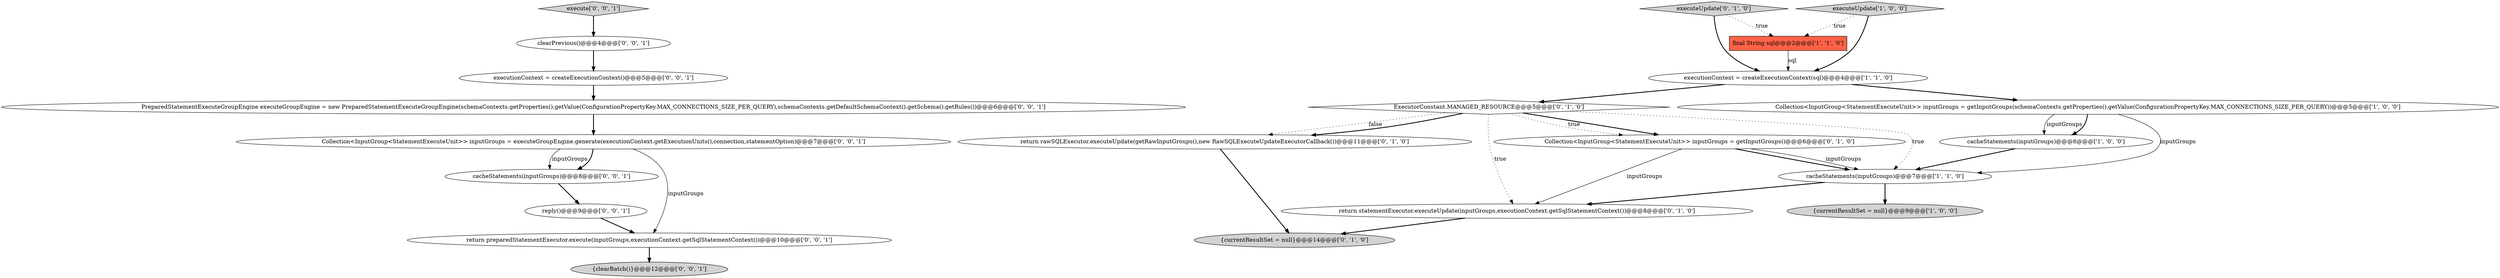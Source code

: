 digraph {
16 [style = filled, label = "{clearBatch()}@@@12@@@['0', '0', '1']", fillcolor = lightgray, shape = ellipse image = "AAA0AAABBB3BBB"];
10 [style = filled, label = "executeUpdate['0', '1', '0']", fillcolor = lightgray, shape = diamond image = "AAA0AAABBB2BBB"];
6 [style = filled, label = "Collection<InputGroup<StatementExecuteUnit>> inputGroups = getInputGroups(schemaContexts.getProperties().getValue(ConfigurationPropertyKey.MAX_CONNECTIONS_SIZE_PER_QUERY))@@@5@@@['1', '0', '0']", fillcolor = white, shape = ellipse image = "AAA0AAABBB1BBB"];
13 [style = filled, label = "clearPrevious()@@@4@@@['0', '0', '1']", fillcolor = white, shape = ellipse image = "AAA0AAABBB3BBB"];
5 [style = filled, label = "{currentResultSet = null}@@@9@@@['1', '0', '0']", fillcolor = lightgray, shape = ellipse image = "AAA0AAABBB1BBB"];
1 [style = filled, label = "cacheStatements(inputGroups)@@@7@@@['1', '1', '0']", fillcolor = white, shape = ellipse image = "AAA0AAABBB1BBB"];
8 [style = filled, label = "{currentResultSet = null}@@@14@@@['0', '1', '0']", fillcolor = lightgray, shape = ellipse image = "AAA0AAABBB2BBB"];
17 [style = filled, label = "executionContext = createExecutionContext()@@@5@@@['0', '0', '1']", fillcolor = white, shape = ellipse image = "AAA0AAABBB3BBB"];
4 [style = filled, label = "executeUpdate['1', '0', '0']", fillcolor = lightgray, shape = diamond image = "AAA0AAABBB1BBB"];
7 [style = filled, label = "return rawSQLExecutor.executeUpdate(getRawInputGroups(),new RawSQLExecuteUpdateExecutorCallback())@@@11@@@['0', '1', '0']", fillcolor = white, shape = ellipse image = "AAA1AAABBB2BBB"];
0 [style = filled, label = "executionContext = createExecutionContext(sql)@@@4@@@['1', '1', '0']", fillcolor = white, shape = ellipse image = "AAA0AAABBB1BBB"];
15 [style = filled, label = "PreparedStatementExecuteGroupEngine executeGroupEngine = new PreparedStatementExecuteGroupEngine(schemaContexts.getProperties().getValue(ConfigurationPropertyKey.MAX_CONNECTIONS_SIZE_PER_QUERY),schemaContexts.getDefaultSchemaContext().getSchema().getRules())@@@6@@@['0', '0', '1']", fillcolor = white, shape = ellipse image = "AAA0AAABBB3BBB"];
19 [style = filled, label = "reply()@@@9@@@['0', '0', '1']", fillcolor = white, shape = ellipse image = "AAA0AAABBB3BBB"];
12 [style = filled, label = "return statementExecutor.executeUpdate(inputGroups,executionContext.getSqlStatementContext())@@@8@@@['0', '1', '0']", fillcolor = white, shape = ellipse image = "AAA0AAABBB2BBB"];
2 [style = filled, label = "final String sql@@@2@@@['1', '1', '0']", fillcolor = tomato, shape = box image = "AAA0AAABBB1BBB"];
9 [style = filled, label = "ExecutorConstant.MANAGED_RESOURCE@@@5@@@['0', '1', '0']", fillcolor = white, shape = diamond image = "AAA0AAABBB2BBB"];
3 [style = filled, label = "cacheStatements(inputGroups)@@@6@@@['1', '0', '0']", fillcolor = white, shape = ellipse image = "AAA0AAABBB1BBB"];
11 [style = filled, label = "Collection<InputGroup<StatementExecuteUnit>> inputGroups = getInputGroups()@@@6@@@['0', '1', '0']", fillcolor = white, shape = ellipse image = "AAA1AAABBB2BBB"];
20 [style = filled, label = "execute['0', '0', '1']", fillcolor = lightgray, shape = diamond image = "AAA0AAABBB3BBB"];
18 [style = filled, label = "cacheStatements(inputGroups)@@@8@@@['0', '0', '1']", fillcolor = white, shape = ellipse image = "AAA0AAABBB3BBB"];
21 [style = filled, label = "Collection<InputGroup<StatementExecuteUnit>> inputGroups = executeGroupEngine.generate(executionContext.getExecutionUnits(),connection,statementOption)@@@7@@@['0', '0', '1']", fillcolor = white, shape = ellipse image = "AAA0AAABBB3BBB"];
14 [style = filled, label = "return preparedStatementExecutor.execute(inputGroups,executionContext.getSqlStatementContext())@@@10@@@['0', '0', '1']", fillcolor = white, shape = ellipse image = "AAA0AAABBB3BBB"];
0->6 [style = bold, label=""];
6->1 [style = solid, label="inputGroups"];
10->2 [style = dotted, label="true"];
7->8 [style = bold, label=""];
9->11 [style = bold, label=""];
14->16 [style = bold, label=""];
13->17 [style = bold, label=""];
1->12 [style = bold, label=""];
9->11 [style = dotted, label="true"];
0->9 [style = bold, label=""];
9->1 [style = dotted, label="true"];
11->1 [style = bold, label=""];
15->21 [style = bold, label=""];
21->18 [style = solid, label="inputGroups"];
3->1 [style = bold, label=""];
6->3 [style = solid, label="inputGroups"];
9->7 [style = dotted, label="false"];
11->12 [style = solid, label="inputGroups"];
20->13 [style = bold, label=""];
11->1 [style = solid, label="inputGroups"];
17->15 [style = bold, label=""];
21->18 [style = bold, label=""];
18->19 [style = bold, label=""];
6->3 [style = bold, label=""];
2->0 [style = solid, label="sql"];
19->14 [style = bold, label=""];
9->12 [style = dotted, label="true"];
21->14 [style = solid, label="inputGroups"];
12->8 [style = bold, label=""];
10->0 [style = bold, label=""];
4->0 [style = bold, label=""];
4->2 [style = dotted, label="true"];
1->5 [style = bold, label=""];
9->7 [style = bold, label=""];
}
